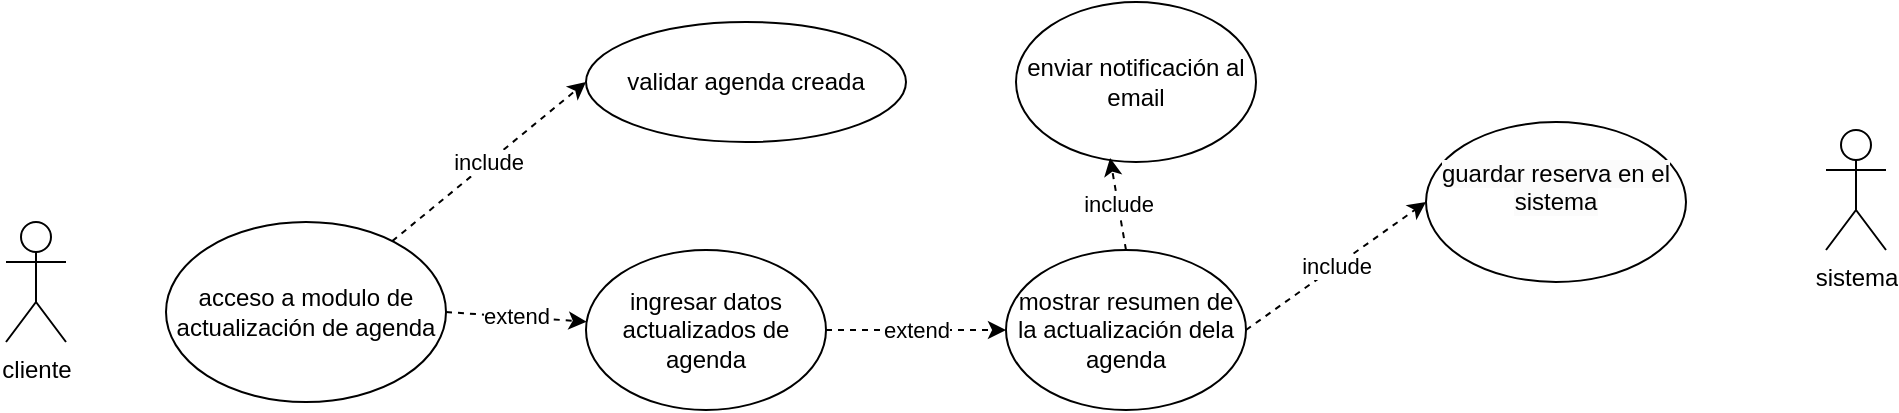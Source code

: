 <mxfile version="24.7.7">
  <diagram name="Página-1" id="XnepK7SDwxW0GLOYNXFj">
    <mxGraphModel dx="1434" dy="772" grid="1" gridSize="10" guides="1" tooltips="1" connect="1" arrows="1" fold="1" page="1" pageScale="1" pageWidth="1169" pageHeight="827" math="0" shadow="0">
      <root>
        <mxCell id="0" />
        <mxCell id="1" parent="0" />
        <mxCell id="X8ThHT0PJ_N0__di-iIK-1" value="acceso a modulo de actualización de agenda" style="ellipse;whiteSpace=wrap;html=1;" vertex="1" parent="1">
          <mxGeometry x="100" y="360" width="140" height="90" as="geometry" />
        </mxCell>
        <mxCell id="X8ThHT0PJ_N0__di-iIK-2" value="validar agenda creada" style="ellipse;whiteSpace=wrap;html=1;" vertex="1" parent="1">
          <mxGeometry x="310" y="260" width="160" height="60" as="geometry" />
        </mxCell>
        <mxCell id="X8ThHT0PJ_N0__di-iIK-4" value="ingresar datos actualizados de agenda" style="ellipse;whiteSpace=wrap;html=1;" vertex="1" parent="1">
          <mxGeometry x="310" y="374" width="120" height="80" as="geometry" />
        </mxCell>
        <mxCell id="X8ThHT0PJ_N0__di-iIK-5" value="&#xa;&lt;span style=&quot;color: rgb(0, 0, 0); font-family: Helvetica; font-size: 12px; font-style: normal; font-variant-ligatures: normal; font-variant-caps: normal; font-weight: 400; letter-spacing: normal; orphans: 2; text-align: center; text-indent: 0px; text-transform: none; widows: 2; word-spacing: 0px; -webkit-text-stroke-width: 0px; white-space: normal; background-color: rgb(251, 251, 251); text-decoration-thickness: initial; text-decoration-style: initial; text-decoration-color: initial; display: inline !important; float: none;&quot;&gt;guardar reserva en el sistema&lt;/span&gt;&#xa;&#xa;" style="ellipse;whiteSpace=wrap;html=1;" vertex="1" parent="1">
          <mxGeometry x="730" y="310" width="130" height="80" as="geometry" />
        </mxCell>
        <mxCell id="X8ThHT0PJ_N0__di-iIK-6" value="enviar notificación al email" style="ellipse;whiteSpace=wrap;html=1;" vertex="1" parent="1">
          <mxGeometry x="525" y="250" width="120" height="80" as="geometry" />
        </mxCell>
        <mxCell id="X8ThHT0PJ_N0__di-iIK-7" value="mostrar resumen de la actualización dela agenda" style="ellipse;whiteSpace=wrap;html=1;" vertex="1" parent="1">
          <mxGeometry x="520" y="374" width="120" height="80" as="geometry" />
        </mxCell>
        <mxCell id="X8ThHT0PJ_N0__di-iIK-9" value="extend" style="endArrow=classic;html=1;rounded=0;dashed=1;strokeColor=default;align=center;verticalAlign=middle;fontFamily=Helvetica;fontSize=11;fontColor=default;labelBackgroundColor=default;exitX=1;exitY=0.5;exitDx=0;exitDy=0;entryX=0;entryY=0.5;entryDx=0;entryDy=0;" edge="1" parent="1" source="X8ThHT0PJ_N0__di-iIK-4" target="X8ThHT0PJ_N0__di-iIK-7">
          <mxGeometry width="50" height="50" relative="1" as="geometry">
            <mxPoint x="500" y="360" as="sourcePoint" />
            <mxPoint x="550" y="310" as="targetPoint" />
          </mxGeometry>
        </mxCell>
        <mxCell id="X8ThHT0PJ_N0__di-iIK-10" value="extend" style="endArrow=classic;html=1;rounded=0;dashed=1;strokeColor=default;align=center;verticalAlign=middle;fontFamily=Helvetica;fontSize=11;fontColor=default;labelBackgroundColor=default;exitX=1;exitY=0.5;exitDx=0;exitDy=0;" edge="1" parent="1" source="X8ThHT0PJ_N0__di-iIK-1" target="X8ThHT0PJ_N0__di-iIK-4">
          <mxGeometry width="50" height="50" relative="1" as="geometry">
            <mxPoint x="510" y="370" as="sourcePoint" />
            <mxPoint x="560" y="320" as="targetPoint" />
          </mxGeometry>
        </mxCell>
        <mxCell id="X8ThHT0PJ_N0__di-iIK-11" value="include" style="endArrow=classic;html=1;rounded=0;dashed=1;strokeColor=default;align=center;verticalAlign=middle;fontFamily=Helvetica;fontSize=11;fontColor=default;labelBackgroundColor=default;entryX=0.392;entryY=0.975;entryDx=0;entryDy=0;entryPerimeter=0;exitX=0.5;exitY=0;exitDx=0;exitDy=0;" edge="1" parent="1" source="X8ThHT0PJ_N0__di-iIK-7" target="X8ThHT0PJ_N0__di-iIK-6">
          <mxGeometry width="50" height="50" relative="1" as="geometry">
            <mxPoint x="628" y="394" as="sourcePoint" />
            <mxPoint x="710" y="370" as="targetPoint" />
          </mxGeometry>
        </mxCell>
        <mxCell id="X8ThHT0PJ_N0__di-iIK-12" value="include" style="endArrow=classic;html=1;rounded=0;dashed=1;strokeColor=default;align=center;verticalAlign=middle;fontFamily=Helvetica;fontSize=11;fontColor=default;labelBackgroundColor=default;exitX=1;exitY=0.5;exitDx=0;exitDy=0;entryX=0;entryY=0.5;entryDx=0;entryDy=0;" edge="1" parent="1" source="X8ThHT0PJ_N0__di-iIK-7" target="X8ThHT0PJ_N0__di-iIK-5">
          <mxGeometry width="50" height="50" relative="1" as="geometry">
            <mxPoint x="490" y="350" as="sourcePoint" />
            <mxPoint x="880" y="390" as="targetPoint" />
          </mxGeometry>
        </mxCell>
        <mxCell id="X8ThHT0PJ_N0__di-iIK-13" value="include" style="endArrow=classic;html=1;rounded=0;dashed=1;strokeColor=default;align=center;verticalAlign=middle;fontFamily=Helvetica;fontSize=11;fontColor=default;labelBackgroundColor=default;entryX=0;entryY=0.5;entryDx=0;entryDy=0;" edge="1" parent="1" source="X8ThHT0PJ_N0__di-iIK-1" target="X8ThHT0PJ_N0__di-iIK-2">
          <mxGeometry width="50" height="50" relative="1" as="geometry">
            <mxPoint x="530" y="390" as="sourcePoint" />
            <mxPoint x="270" y="330" as="targetPoint" />
          </mxGeometry>
        </mxCell>
        <mxCell id="X8ThHT0PJ_N0__di-iIK-15" value="sistema" style="shape=umlActor;verticalLabelPosition=bottom;verticalAlign=top;html=1;outlineConnect=0;" vertex="1" parent="1">
          <mxGeometry x="930" y="314" width="30" height="60" as="geometry" />
        </mxCell>
        <mxCell id="X8ThHT0PJ_N0__di-iIK-16" value="cliente" style="shape=umlActor;verticalLabelPosition=bottom;verticalAlign=top;html=1;outlineConnect=0;" vertex="1" parent="1">
          <mxGeometry x="20" y="360" width="30" height="60" as="geometry" />
        </mxCell>
      </root>
    </mxGraphModel>
  </diagram>
</mxfile>
